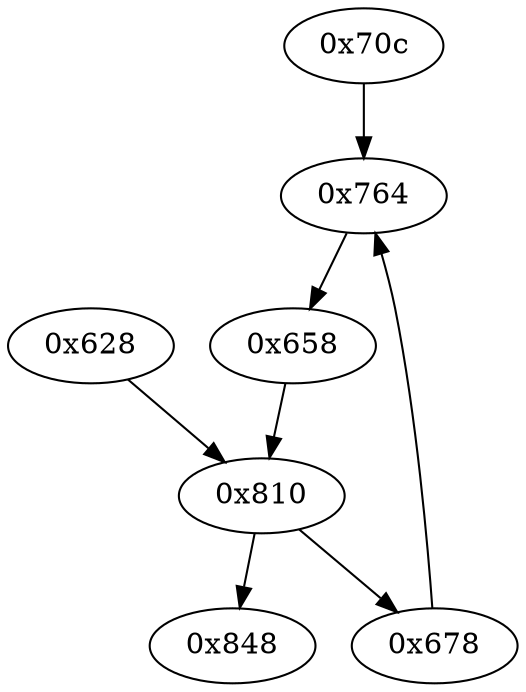 strict digraph "" {
	"0x764"	 [opcode="[u'ldr', u'ldr', u'ldr', u'mov', u'rsb', u'sub', u'ldr', u'rsb', u'ldrb', u'rsb', u'sub', u'rsb', u'str', u'ldr', u'add', u'str', \
u'ldr', u'add', u'str', u'ldr', u'ldr', u'ldr', u'ldr', u'cmp', u'mov', u'sub', u'sub', u'add', u'mul', u'ldr', u'mvn', u'mov', \
u'orr', u'cmn', u'mov', u'teq', u'mov', u'mov', u'cmn', u'mov', u'cmp', u'mov', u'b']"];
	"0x658"	 [opcode="[u'ldr', u'str', u'ldr', u'ldr']"];
	"0x764" -> "0x658";
	"0x848"	 [opcode="[u'ldr', u'cmp', u'ldr', u'sub', u'pop']"];
	"0x810"	 [opcode="[u'ldr', u'str', u'str', u'str', u'ldr', u'ldr', u'ldr', u'ldr', u'cmp', u'mov', u'b']"];
	"0x810" -> "0x848";
	"0x678"	 [opcode="[u'ldr', u'ldr', u'add', u'sub', u'sub', u'mul', u'mov', u'eor', u'and', u'ldr', u'mov', u'cmp', u'mov', u'cmp', u'mov', u'mov', \
u'cmp', u'mov', u'mov', u'teq', u'mov']"];
	"0x810" -> "0x678";
	"0x678" -> "0x764";
	"0x658" -> "0x810";
	"0x70c"	 [opcode="[u'ldr', u'ldr', u'ldr', u'ldr', u'ldr', u'ldr', u'ldr', u'ldr', u'ldr', u'ldr', u'ldr', u'ldr', u'ldr', u'ldr', u'ldr', u'ldr', \
u'ldr', u'ldr', u'ldr', u'ldr', u'mov', u'b']"];
	"0x70c" -> "0x764";
	"0x628"	 [opcode="[u'push', u'add', u'sub', u'ldr', u'ldr', u'str', u'mov', u'mov', u'mvn', u'orr', u'str', u'b']"];
	"0x628" -> "0x810";
}
